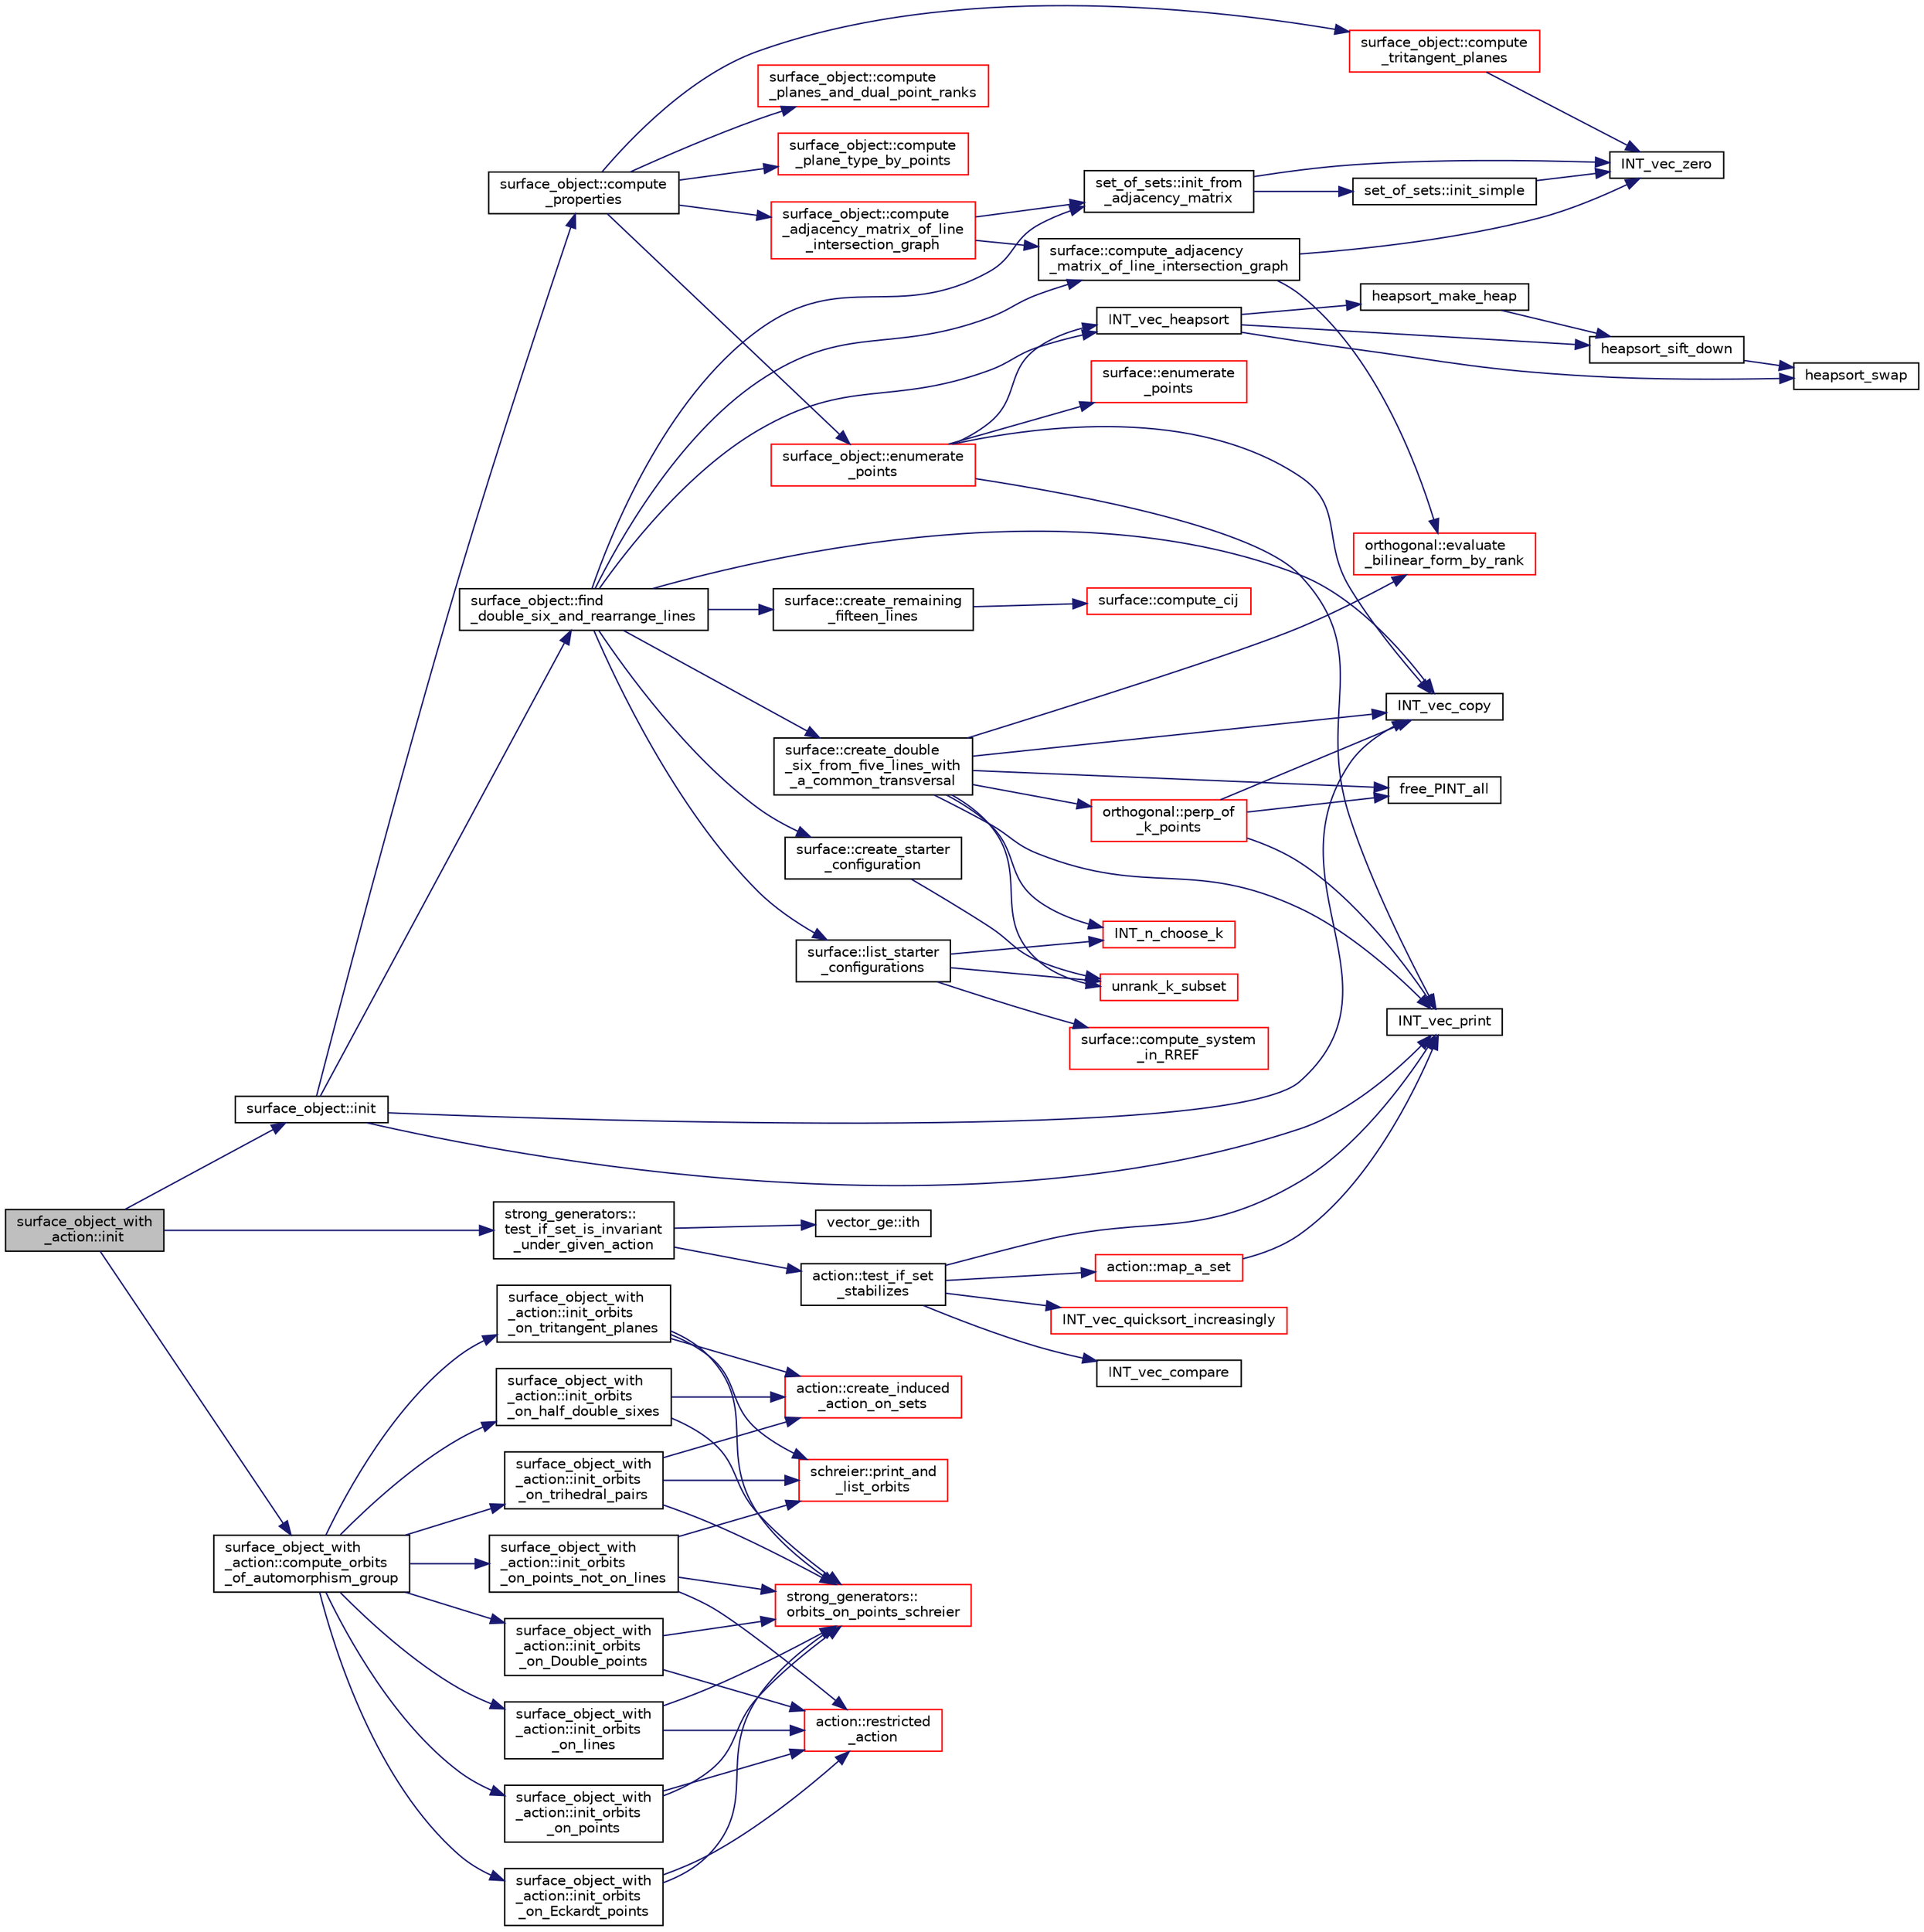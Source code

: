 digraph "surface_object_with_action::init"
{
  edge [fontname="Helvetica",fontsize="10",labelfontname="Helvetica",labelfontsize="10"];
  node [fontname="Helvetica",fontsize="10",shape=record];
  rankdir="LR";
  Node547 [label="surface_object_with\l_action::init",height=0.2,width=0.4,color="black", fillcolor="grey75", style="filled", fontcolor="black"];
  Node547 -> Node548 [color="midnightblue",fontsize="10",style="solid",fontname="Helvetica"];
  Node548 [label="surface_object::init",height=0.2,width=0.4,color="black", fillcolor="white", style="filled",URL="$df/df8/classsurface__object.html#ae51d9ac0a3853bc07908ac48ffa6e0d2"];
  Node548 -> Node549 [color="midnightblue",fontsize="10",style="solid",fontname="Helvetica"];
  Node549 [label="INT_vec_copy",height=0.2,width=0.4,color="black", fillcolor="white", style="filled",URL="$df/dbf/sajeeb_8_c.html#ac2d875e27e009af6ec04d17254d11075"];
  Node548 -> Node550 [color="midnightblue",fontsize="10",style="solid",fontname="Helvetica"];
  Node550 [label="INT_vec_print",height=0.2,width=0.4,color="black", fillcolor="white", style="filled",URL="$df/dbf/sajeeb_8_c.html#a79a5901af0b47dd0d694109543c027fe"];
  Node548 -> Node551 [color="midnightblue",fontsize="10",style="solid",fontname="Helvetica"];
  Node551 [label="surface_object::find\l_double_six_and_rearrange_lines",height=0.2,width=0.4,color="black", fillcolor="white", style="filled",URL="$df/df8/classsurface__object.html#aa2fc4ff039e9f3a5ac29718e29b6b90c"];
  Node551 -> Node549 [color="midnightblue",fontsize="10",style="solid",fontname="Helvetica"];
  Node551 -> Node552 [color="midnightblue",fontsize="10",style="solid",fontname="Helvetica"];
  Node552 [label="surface::compute_adjacency\l_matrix_of_line_intersection_graph",height=0.2,width=0.4,color="black", fillcolor="white", style="filled",URL="$d5/d88/classsurface.html#ac5787faa49029a5d56971271bb59f9f1"];
  Node552 -> Node553 [color="midnightblue",fontsize="10",style="solid",fontname="Helvetica"];
  Node553 [label="INT_vec_zero",height=0.2,width=0.4,color="black", fillcolor="white", style="filled",URL="$df/dbf/sajeeb_8_c.html#aa8c9c7977203577026080f546fe4980f"];
  Node552 -> Node554 [color="midnightblue",fontsize="10",style="solid",fontname="Helvetica"];
  Node554 [label="orthogonal::evaluate\l_bilinear_form_by_rank",height=0.2,width=0.4,color="red", fillcolor="white", style="filled",URL="$d7/daa/classorthogonal.html#ab4f6117f55f6fbd0fb2bd8b4c8d981bf"];
  Node551 -> Node581 [color="midnightblue",fontsize="10",style="solid",fontname="Helvetica"];
  Node581 [label="set_of_sets::init_from\l_adjacency_matrix",height=0.2,width=0.4,color="black", fillcolor="white", style="filled",URL="$da/dd6/classset__of__sets.html#ace9a38e27dd42625a10cf9682e01392a"];
  Node581 -> Node582 [color="midnightblue",fontsize="10",style="solid",fontname="Helvetica"];
  Node582 [label="set_of_sets::init_simple",height=0.2,width=0.4,color="black", fillcolor="white", style="filled",URL="$da/dd6/classset__of__sets.html#a0c90576a42f3cf82abb307fa8dd97162"];
  Node582 -> Node553 [color="midnightblue",fontsize="10",style="solid",fontname="Helvetica"];
  Node581 -> Node553 [color="midnightblue",fontsize="10",style="solid",fontname="Helvetica"];
  Node551 -> Node583 [color="midnightblue",fontsize="10",style="solid",fontname="Helvetica"];
  Node583 [label="surface::list_starter\l_configurations",height=0.2,width=0.4,color="black", fillcolor="white", style="filled",URL="$d5/d88/classsurface.html#a55328e9de25d908fa823cc78633fdda1"];
  Node583 -> Node584 [color="midnightblue",fontsize="10",style="solid",fontname="Helvetica"];
  Node584 [label="INT_n_choose_k",height=0.2,width=0.4,color="red", fillcolor="white", style="filled",URL="$d2/d7c/combinatorics_8_c.html#aa74adc702e59feadb839f44c0aaec8f6"];
  Node583 -> Node586 [color="midnightblue",fontsize="10",style="solid",fontname="Helvetica"];
  Node586 [label="unrank_k_subset",height=0.2,width=0.4,color="red", fillcolor="white", style="filled",URL="$d2/d7c/combinatorics_8_c.html#a709dbec12f4da5bb02b9352d45a2c77d"];
  Node583 -> Node587 [color="midnightblue",fontsize="10",style="solid",fontname="Helvetica"];
  Node587 [label="surface::compute_system\l_in_RREF",height=0.2,width=0.4,color="red", fillcolor="white", style="filled",URL="$d5/d88/classsurface.html#ac9feb8f85c4de01b183428fdbd874e71"];
  Node551 -> Node607 [color="midnightblue",fontsize="10",style="solid",fontname="Helvetica"];
  Node607 [label="surface::create_starter\l_configuration",height=0.2,width=0.4,color="black", fillcolor="white", style="filled",URL="$d5/d88/classsurface.html#a4c5ed7de553c336243364e7ec045fffb"];
  Node607 -> Node586 [color="midnightblue",fontsize="10",style="solid",fontname="Helvetica"];
  Node551 -> Node608 [color="midnightblue",fontsize="10",style="solid",fontname="Helvetica"];
  Node608 [label="surface::create_double\l_six_from_five_lines_with\l_a_common_transversal",height=0.2,width=0.4,color="black", fillcolor="white", style="filled",URL="$d5/d88/classsurface.html#a6d8fafa386893521305e016011d55673"];
  Node608 -> Node550 [color="midnightblue",fontsize="10",style="solid",fontname="Helvetica"];
  Node608 -> Node554 [color="midnightblue",fontsize="10",style="solid",fontname="Helvetica"];
  Node608 -> Node584 [color="midnightblue",fontsize="10",style="solid",fontname="Helvetica"];
  Node608 -> Node586 [color="midnightblue",fontsize="10",style="solid",fontname="Helvetica"];
  Node608 -> Node609 [color="midnightblue",fontsize="10",style="solid",fontname="Helvetica"];
  Node609 [label="orthogonal::perp_of\l_k_points",height=0.2,width=0.4,color="red", fillcolor="white", style="filled",URL="$d7/daa/classorthogonal.html#a6a92a4680dc76bb289141fc5c765f5fb"];
  Node609 -> Node550 [color="midnightblue",fontsize="10",style="solid",fontname="Helvetica"];
  Node609 -> Node549 [color="midnightblue",fontsize="10",style="solid",fontname="Helvetica"];
  Node609 -> Node788 [color="midnightblue",fontsize="10",style="solid",fontname="Helvetica"];
  Node788 [label="free_PINT_all",height=0.2,width=0.4,color="black", fillcolor="white", style="filled",URL="$d5/db4/io__and__os_8h.html#a8c74577588c4d669d8858633dd2f0b98"];
  Node608 -> Node549 [color="midnightblue",fontsize="10",style="solid",fontname="Helvetica"];
  Node608 -> Node788 [color="midnightblue",fontsize="10",style="solid",fontname="Helvetica"];
  Node551 -> Node789 [color="midnightblue",fontsize="10",style="solid",fontname="Helvetica"];
  Node789 [label="surface::create_remaining\l_fifteen_lines",height=0.2,width=0.4,color="black", fillcolor="white", style="filled",URL="$d5/d88/classsurface.html#a8c9b2380670ce7cd1e143d98d30b60d4"];
  Node789 -> Node790 [color="midnightblue",fontsize="10",style="solid",fontname="Helvetica"];
  Node790 [label="surface::compute_cij",height=0.2,width=0.4,color="red", fillcolor="white", style="filled",URL="$d5/d88/classsurface.html#af0252079b6ee1d7d1aa97514ab1f2650"];
  Node551 -> Node780 [color="midnightblue",fontsize="10",style="solid",fontname="Helvetica"];
  Node780 [label="INT_vec_heapsort",height=0.2,width=0.4,color="black", fillcolor="white", style="filled",URL="$d5/de2/foundations_2data__structures_2data__structures_8h.html#a3590ad9987f801fbfc94634300182f39"];
  Node780 -> Node781 [color="midnightblue",fontsize="10",style="solid",fontname="Helvetica"];
  Node781 [label="heapsort_make_heap",height=0.2,width=0.4,color="black", fillcolor="white", style="filled",URL="$d4/dd7/sorting_8_c.html#a42f24453d7d77eeb1338ebd1a13cfdbb"];
  Node781 -> Node782 [color="midnightblue",fontsize="10",style="solid",fontname="Helvetica"];
  Node782 [label="heapsort_sift_down",height=0.2,width=0.4,color="black", fillcolor="white", style="filled",URL="$d4/dd7/sorting_8_c.html#a65cbb1a6a3f01f511673705437ddc18b"];
  Node782 -> Node783 [color="midnightblue",fontsize="10",style="solid",fontname="Helvetica"];
  Node783 [label="heapsort_swap",height=0.2,width=0.4,color="black", fillcolor="white", style="filled",URL="$d4/dd7/sorting_8_c.html#a8f048362e6065297b19b6975bcbbfcc6"];
  Node780 -> Node783 [color="midnightblue",fontsize="10",style="solid",fontname="Helvetica"];
  Node780 -> Node782 [color="midnightblue",fontsize="10",style="solid",fontname="Helvetica"];
  Node548 -> Node794 [color="midnightblue",fontsize="10",style="solid",fontname="Helvetica"];
  Node794 [label="surface_object::compute\l_properties",height=0.2,width=0.4,color="black", fillcolor="white", style="filled",URL="$df/df8/classsurface__object.html#ad6c02c3c1432f8adfe49932041ce1b20"];
  Node794 -> Node795 [color="midnightblue",fontsize="10",style="solid",fontname="Helvetica"];
  Node795 [label="surface_object::enumerate\l_points",height=0.2,width=0.4,color="red", fillcolor="white", style="filled",URL="$df/df8/classsurface__object.html#a001a13b6ea34dbe559033af634203466"];
  Node795 -> Node796 [color="midnightblue",fontsize="10",style="solid",fontname="Helvetica"];
  Node796 [label="surface::enumerate\l_points",height=0.2,width=0.4,color="red", fillcolor="white", style="filled",URL="$d5/d88/classsurface.html#adc79cf9249a0bd3350b35a9c6bdd94d8"];
  Node795 -> Node780 [color="midnightblue",fontsize="10",style="solid",fontname="Helvetica"];
  Node795 -> Node550 [color="midnightblue",fontsize="10",style="solid",fontname="Helvetica"];
  Node795 -> Node549 [color="midnightblue",fontsize="10",style="solid",fontname="Helvetica"];
  Node794 -> Node827 [color="midnightblue",fontsize="10",style="solid",fontname="Helvetica"];
  Node827 [label="surface_object::compute\l_adjacency_matrix_of_line\l_intersection_graph",height=0.2,width=0.4,color="red", fillcolor="white", style="filled",URL="$df/df8/classsurface__object.html#aeef0d278d1d82c7af525add5ae85d713"];
  Node827 -> Node552 [color="midnightblue",fontsize="10",style="solid",fontname="Helvetica"];
  Node827 -> Node581 [color="midnightblue",fontsize="10",style="solid",fontname="Helvetica"];
  Node794 -> Node835 [color="midnightblue",fontsize="10",style="solid",fontname="Helvetica"];
  Node835 [label="surface_object::compute\l_plane_type_by_points",height=0.2,width=0.4,color="red", fillcolor="white", style="filled",URL="$df/df8/classsurface__object.html#a7ad585c88d5c8278850d5f4c9281798c"];
  Node794 -> Node843 [color="midnightblue",fontsize="10",style="solid",fontname="Helvetica"];
  Node843 [label="surface_object::compute\l_tritangent_planes",height=0.2,width=0.4,color="red", fillcolor="white", style="filled",URL="$df/df8/classsurface__object.html#ae6d924af993146400e0e484e41def0ab"];
  Node843 -> Node553 [color="midnightblue",fontsize="10",style="solid",fontname="Helvetica"];
  Node794 -> Node860 [color="midnightblue",fontsize="10",style="solid",fontname="Helvetica"];
  Node860 [label="surface_object::compute\l_planes_and_dual_point_ranks",height=0.2,width=0.4,color="red", fillcolor="white", style="filled",URL="$df/df8/classsurface__object.html#a76f0933eada8322819007fb8670db6ee"];
  Node547 -> Node865 [color="midnightblue",fontsize="10",style="solid",fontname="Helvetica"];
  Node865 [label="strong_generators::\ltest_if_set_is_invariant\l_under_given_action",height=0.2,width=0.4,color="black", fillcolor="white", style="filled",URL="$dc/d09/classstrong__generators.html#ac38d27cd666ff5e47ccedd819de73209"];
  Node865 -> Node866 [color="midnightblue",fontsize="10",style="solid",fontname="Helvetica"];
  Node866 [label="action::test_if_set\l_stabilizes",height=0.2,width=0.4,color="black", fillcolor="white", style="filled",URL="$d2/d86/classaction.html#a5e3d067faffbeb9cc9883afed3ab7b5f"];
  Node866 -> Node746 [color="midnightblue",fontsize="10",style="solid",fontname="Helvetica"];
  Node746 [label="INT_vec_quicksort_increasingly",height=0.2,width=0.4,color="red", fillcolor="white", style="filled",URL="$d5/de2/foundations_2data__structures_2data__structures_8h.html#a31ccee746bc644f58816c67bc3a0e237"];
  Node866 -> Node867 [color="midnightblue",fontsize="10",style="solid",fontname="Helvetica"];
  Node867 [label="action::map_a_set",height=0.2,width=0.4,color="red", fillcolor="white", style="filled",URL="$d2/d86/classaction.html#a600e542e5aeca2a46f18110e027947e0"];
  Node867 -> Node550 [color="midnightblue",fontsize="10",style="solid",fontname="Helvetica"];
  Node866 -> Node622 [color="midnightblue",fontsize="10",style="solid",fontname="Helvetica"];
  Node622 [label="INT_vec_compare",height=0.2,width=0.4,color="black", fillcolor="white", style="filled",URL="$d5/de2/foundations_2data__structures_2data__structures_8h.html#ac1a17fca23fb4a338aef8547a4c2fded"];
  Node866 -> Node550 [color="midnightblue",fontsize="10",style="solid",fontname="Helvetica"];
  Node865 -> Node870 [color="midnightblue",fontsize="10",style="solid",fontname="Helvetica"];
  Node870 [label="vector_ge::ith",height=0.2,width=0.4,color="black", fillcolor="white", style="filled",URL="$d4/d6e/classvector__ge.html#a1ff002e8b746a9beb119d57dcd4a15ff"];
  Node547 -> Node871 [color="midnightblue",fontsize="10",style="solid",fontname="Helvetica"];
  Node871 [label="surface_object_with\l_action::compute_orbits\l_of_automorphism_group",height=0.2,width=0.4,color="black", fillcolor="white", style="filled",URL="$db/d28/classsurface__object__with__action.html#a74fe6a01c7d28a4fd30e601824d62c27"];
  Node871 -> Node872 [color="midnightblue",fontsize="10",style="solid",fontname="Helvetica"];
  Node872 [label="surface_object_with\l_action::init_orbits\l_on_points",height=0.2,width=0.4,color="black", fillcolor="white", style="filled",URL="$db/d28/classsurface__object__with__action.html#af409fc1a4a148cb138ceac1bdedf3d8a"];
  Node872 -> Node873 [color="midnightblue",fontsize="10",style="solid",fontname="Helvetica"];
  Node873 [label="action::restricted\l_action",height=0.2,width=0.4,color="red", fillcolor="white", style="filled",URL="$d2/d86/classaction.html#aa48c1a9e221977b149eb0d8826705b62"];
  Node872 -> Node887 [color="midnightblue",fontsize="10",style="solid",fontname="Helvetica"];
  Node887 [label="strong_generators::\lorbits_on_points_schreier",height=0.2,width=0.4,color="red", fillcolor="white", style="filled",URL="$dc/d09/classstrong__generators.html#adf3f35989ff7ac9fdbcf0a4e241eef9f"];
  Node871 -> Node911 [color="midnightblue",fontsize="10",style="solid",fontname="Helvetica"];
  Node911 [label="surface_object_with\l_action::init_orbits\l_on_Eckardt_points",height=0.2,width=0.4,color="black", fillcolor="white", style="filled",URL="$db/d28/classsurface__object__with__action.html#adb4f53b56c7d046331cd6f7160c88199"];
  Node911 -> Node873 [color="midnightblue",fontsize="10",style="solid",fontname="Helvetica"];
  Node911 -> Node887 [color="midnightblue",fontsize="10",style="solid",fontname="Helvetica"];
  Node871 -> Node912 [color="midnightblue",fontsize="10",style="solid",fontname="Helvetica"];
  Node912 [label="surface_object_with\l_action::init_orbits\l_on_Double_points",height=0.2,width=0.4,color="black", fillcolor="white", style="filled",URL="$db/d28/classsurface__object__with__action.html#ab1aa645b1dbce2a3cfbf1ec80194fb02"];
  Node912 -> Node873 [color="midnightblue",fontsize="10",style="solid",fontname="Helvetica"];
  Node912 -> Node887 [color="midnightblue",fontsize="10",style="solid",fontname="Helvetica"];
  Node871 -> Node913 [color="midnightblue",fontsize="10",style="solid",fontname="Helvetica"];
  Node913 [label="surface_object_with\l_action::init_orbits\l_on_lines",height=0.2,width=0.4,color="black", fillcolor="white", style="filled",URL="$db/d28/classsurface__object__with__action.html#a774d7cd436a671bafdf364400a233db5"];
  Node913 -> Node873 [color="midnightblue",fontsize="10",style="solid",fontname="Helvetica"];
  Node913 -> Node887 [color="midnightblue",fontsize="10",style="solid",fontname="Helvetica"];
  Node871 -> Node914 [color="midnightblue",fontsize="10",style="solid",fontname="Helvetica"];
  Node914 [label="surface_object_with\l_action::init_orbits\l_on_half_double_sixes",height=0.2,width=0.4,color="black", fillcolor="white", style="filled",URL="$db/d28/classsurface__object__with__action.html#ad3e74077b84f714c72a246ed751b47c5"];
  Node914 -> Node915 [color="midnightblue",fontsize="10",style="solid",fontname="Helvetica"];
  Node915 [label="action::create_induced\l_action_on_sets",height=0.2,width=0.4,color="red", fillcolor="white", style="filled",URL="$d2/d86/classaction.html#ac463caa613a28f37e7c3ea63b2d5b0ed"];
  Node914 -> Node887 [color="midnightblue",fontsize="10",style="solid",fontname="Helvetica"];
  Node871 -> Node916 [color="midnightblue",fontsize="10",style="solid",fontname="Helvetica"];
  Node916 [label="surface_object_with\l_action::init_orbits\l_on_tritangent_planes",height=0.2,width=0.4,color="black", fillcolor="white", style="filled",URL="$db/d28/classsurface__object__with__action.html#abbe5e8be1fa58b2f180ce99bb6a549d2"];
  Node916 -> Node915 [color="midnightblue",fontsize="10",style="solid",fontname="Helvetica"];
  Node916 -> Node887 [color="midnightblue",fontsize="10",style="solid",fontname="Helvetica"];
  Node916 -> Node917 [color="midnightblue",fontsize="10",style="solid",fontname="Helvetica"];
  Node917 [label="schreier::print_and\l_list_orbits",height=0.2,width=0.4,color="red", fillcolor="white", style="filled",URL="$d3/dd6/classschreier.html#a601f9c08d5a6f37f849d22fa4e89d892"];
  Node871 -> Node918 [color="midnightblue",fontsize="10",style="solid",fontname="Helvetica"];
  Node918 [label="surface_object_with\l_action::init_orbits\l_on_trihedral_pairs",height=0.2,width=0.4,color="black", fillcolor="white", style="filled",URL="$db/d28/classsurface__object__with__action.html#a3608821fb5d666515800c94ff7719b5f"];
  Node918 -> Node915 [color="midnightblue",fontsize="10",style="solid",fontname="Helvetica"];
  Node918 -> Node887 [color="midnightblue",fontsize="10",style="solid",fontname="Helvetica"];
  Node918 -> Node917 [color="midnightblue",fontsize="10",style="solid",fontname="Helvetica"];
  Node871 -> Node919 [color="midnightblue",fontsize="10",style="solid",fontname="Helvetica"];
  Node919 [label="surface_object_with\l_action::init_orbits\l_on_points_not_on_lines",height=0.2,width=0.4,color="black", fillcolor="white", style="filled",URL="$db/d28/classsurface__object__with__action.html#a02b2bba4ba3f1f8de5ee1c31d730d984"];
  Node919 -> Node873 [color="midnightblue",fontsize="10",style="solid",fontname="Helvetica"];
  Node919 -> Node887 [color="midnightblue",fontsize="10",style="solid",fontname="Helvetica"];
  Node919 -> Node917 [color="midnightblue",fontsize="10",style="solid",fontname="Helvetica"];
}
